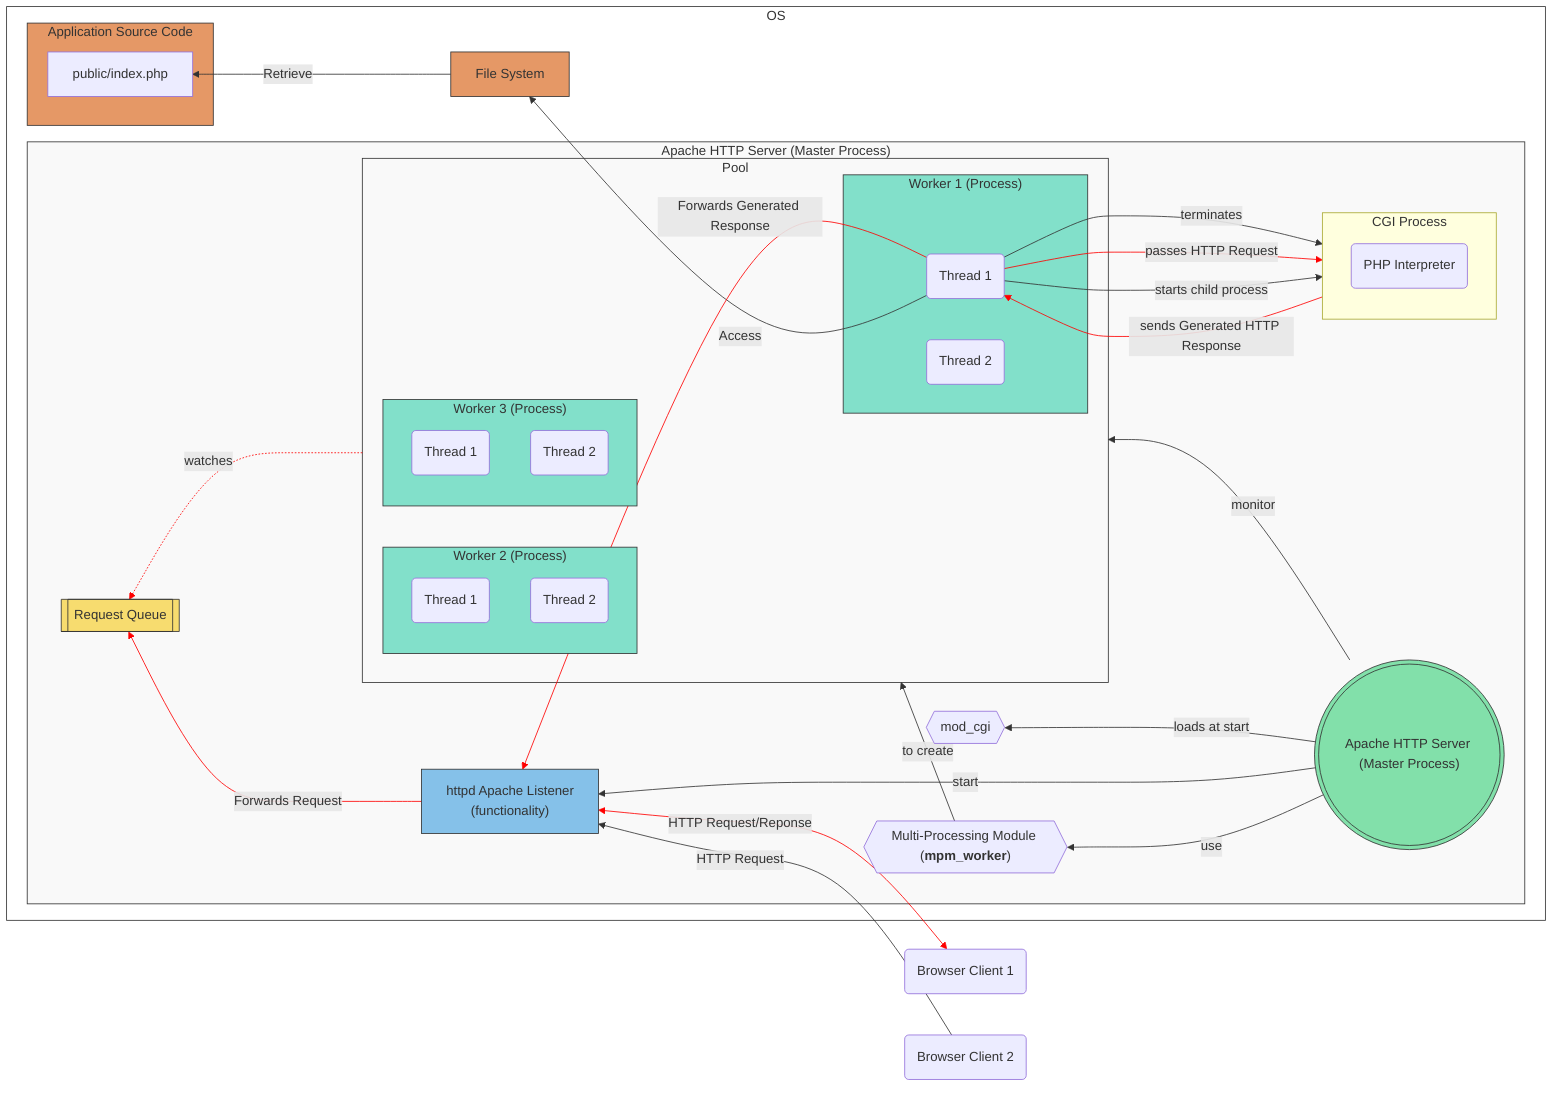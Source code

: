 graph RL;
  Browser1(Browser Client 1) <--> |HTTP Request/Reponse|HttpdModule;
  Browser2(Browser Client 2) --> |HTTP Request|HttpdModule;
  subgraph OS[OS]
    style OS fill:#ffffff00,stroke:#333;
    subgraph Apache["Apache HTTP Server (Master Process)"]
        HttpdModule["httpd Apache Listener<br>(functionality)"] -->|Forwards Request| Queue;
        MP((("Apache HTTP Server (Master Process)"))) -->|use|MPM;
        MP --> |monitor|Pool;
        MP --> |start|HttpdModule;
        MPM --> |to create|Pool;
        style Apache fill:#f9f9f9,stroke:#333;
        Queue[[Request Queue]];
        MPM{{"`Multi-Processing Module (**mpm_worker**)`"}}
        MODP{{"mod_cgi"}}
        MP --> |loads at start|MODP
        subgraph Pool[Pool]
            direction TB;
            style Pool fill:#f9f9f9,stroke:#333;

            subgraph Worker1["Worker 1 (Process)"];
                Thread1_1("Thread 1");
                Thread1_2("Thread 2");
            end       

            subgraph Worker2["Worker 2 (Process)"];
                Thread2_1("Thread 1");
                Thread2_2("Thread 2");
            end       

            subgraph Worker3["Worker 3 (Process)"];
                Thread3_1("Thread 1");
                Thread3_2("Thread 2");
            end       
        end

        subgraph CGI_Process["CGI Process"]
            PI("PHP Interpreter");
        end

        Pool -. "watches" .-> Queue;

        Thread1_1 -->|starts child process|CGI_Process;
        Thread1_1 -->|passes HTTP Request|CGI_Process;
        CGI_Process --> |sends Generated HTTP Response|Thread1_1;
        Thread1_1 --> |terminates|CGI_Process;

    end
    Thread1_1 -->|Access| FileSystem[File System];
    Thread1_1 -->|Forwards Generated Response|HttpdModule;
    FileSystem -->|Retrieve| WelcomePage[public/index.php];
    subgraph SourceCode[Application Source Code]
        style SourceCode fill:#f9f9f9,stroke:#333;
        WelcomePage[public/index.php];
    end
  end
  style HttpdModule fill:#85C1E9,stroke:#333;
  style Queue fill:#F7DC6F,stroke:#333;
  style Worker1 fill:#82E0CA,stroke:#333;
  style Worker2 fill:#82E0CA,stroke:#333;
  style Worker3 fill:#82E0CA,stroke:#333;
  style FileSystem fill:#E59866,stroke:#333;
  style SourceCode fill:#E59866,stroke:#333;
  style MP fill:#82E0AA,stroke:#333;
  linkStyle 0,2,8,10,11,14 stroke: red;
